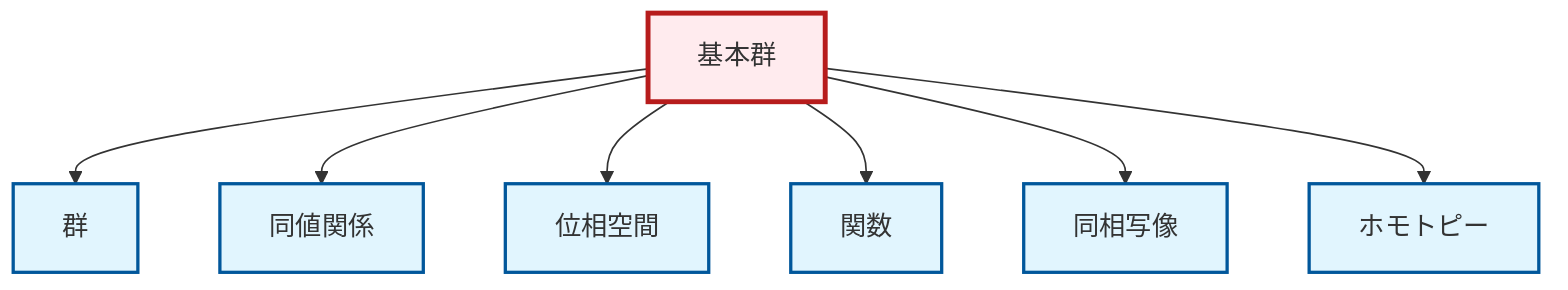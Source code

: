 graph TD
    classDef definition fill:#e1f5fe,stroke:#01579b,stroke-width:2px
    classDef theorem fill:#f3e5f5,stroke:#4a148c,stroke-width:2px
    classDef axiom fill:#fff3e0,stroke:#e65100,stroke-width:2px
    classDef example fill:#e8f5e9,stroke:#1b5e20,stroke-width:2px
    classDef current fill:#ffebee,stroke:#b71c1c,stroke-width:3px
    def-equivalence-relation["同値関係"]:::definition
    def-homotopy["ホモトピー"]:::definition
    def-fundamental-group["基本群"]:::definition
    def-function["関数"]:::definition
    def-topological-space["位相空間"]:::definition
    def-group["群"]:::definition
    def-homeomorphism["同相写像"]:::definition
    def-fundamental-group --> def-group
    def-fundamental-group --> def-equivalence-relation
    def-fundamental-group --> def-topological-space
    def-fundamental-group --> def-function
    def-fundamental-group --> def-homeomorphism
    def-fundamental-group --> def-homotopy
    class def-fundamental-group current